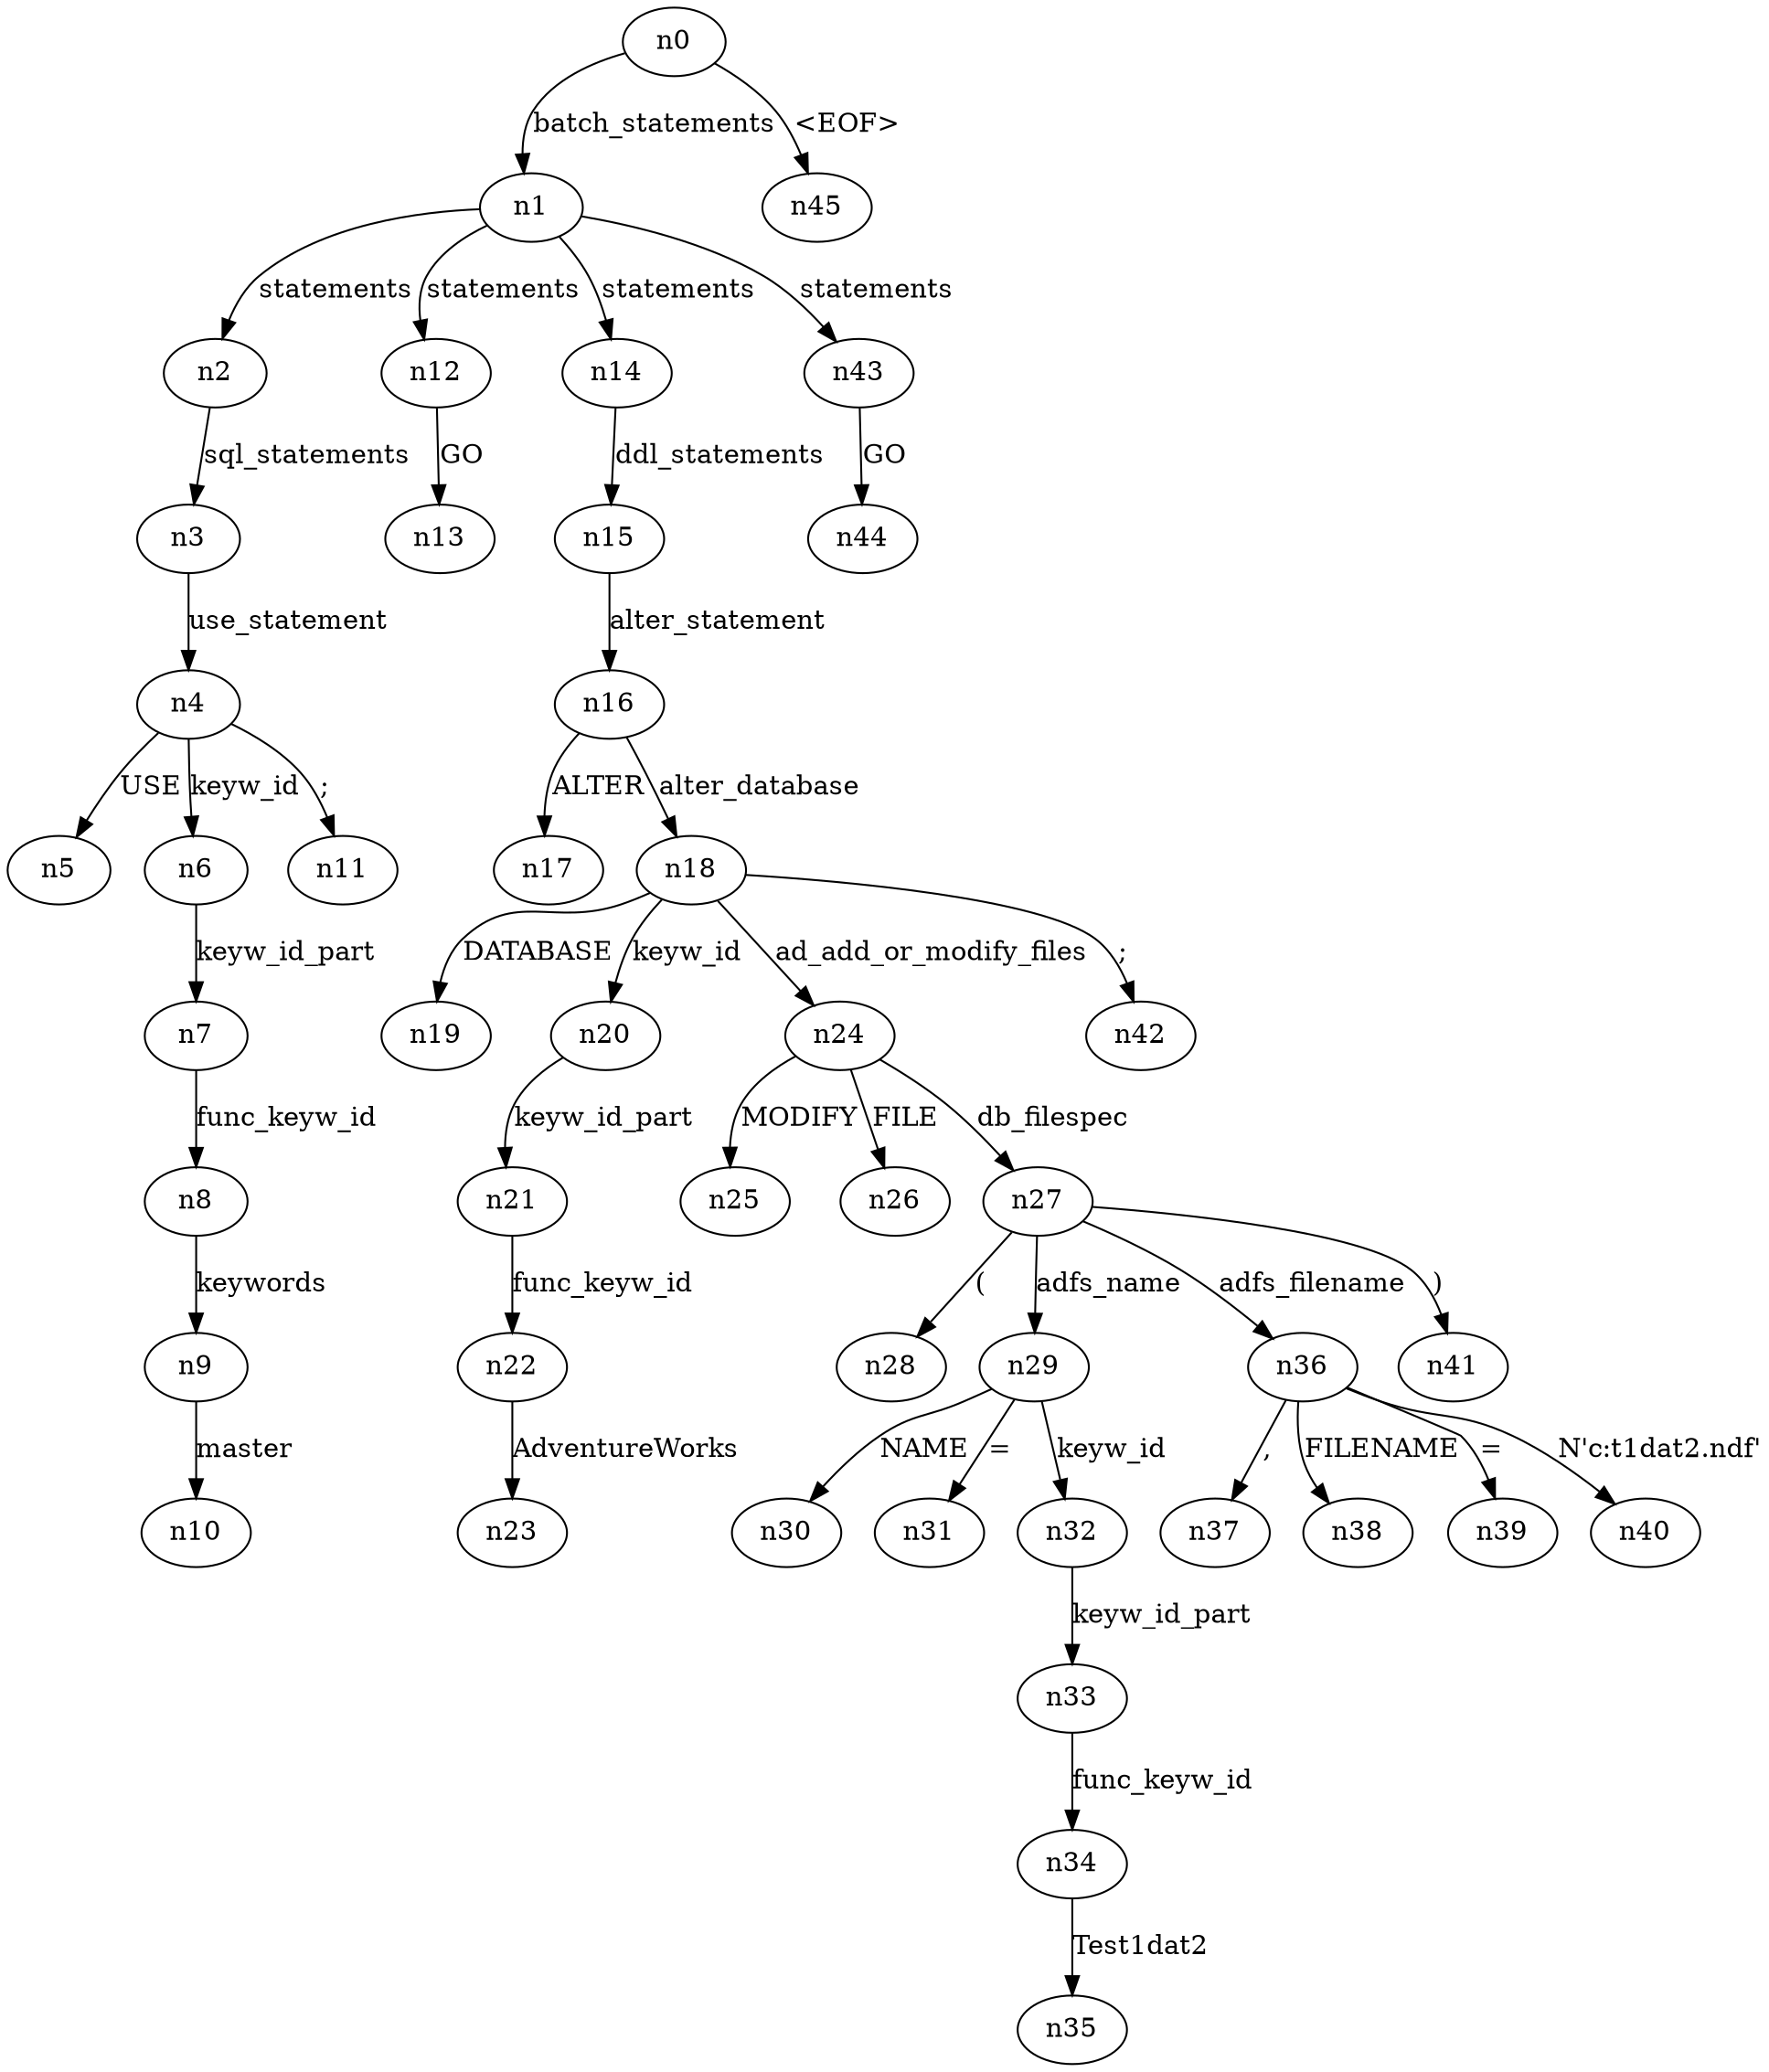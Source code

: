 digraph ParseTree {
  n0 -> n1 [label="batch_statements"];
  n1 -> n2 [label="statements"];
  n2 -> n3 [label="sql_statements"];
  n3 -> n4 [label="use_statement"];
  n4 -> n5 [label="USE"];
  n4 -> n6 [label="keyw_id"];
  n6 -> n7 [label="keyw_id_part"];
  n7 -> n8 [label="func_keyw_id"];
  n8 -> n9 [label="keywords"];
  n9 -> n10 [label="master"];
  n4 -> n11 [label=";"];
  n1 -> n12 [label="statements"];
  n12 -> n13 [label="GO"];
  n1 -> n14 [label="statements"];
  n14 -> n15 [label="ddl_statements"];
  n15 -> n16 [label="alter_statement"];
  n16 -> n17 [label="ALTER"];
  n16 -> n18 [label="alter_database"];
  n18 -> n19 [label="DATABASE"];
  n18 -> n20 [label="keyw_id"];
  n20 -> n21 [label="keyw_id_part"];
  n21 -> n22 [label="func_keyw_id"];
  n22 -> n23 [label="AdventureWorks"];
  n18 -> n24 [label="ad_add_or_modify_files"];
  n24 -> n25 [label="MODIFY"];
  n24 -> n26 [label="FILE"];
  n24 -> n27 [label="db_filespec"];
  n27 -> n28 [label="("];
  n27 -> n29 [label="adfs_name"];
  n29 -> n30 [label="NAME"];
  n29 -> n31 [label="="];
  n29 -> n32 [label="keyw_id"];
  n32 -> n33 [label="keyw_id_part"];
  n33 -> n34 [label="func_keyw_id"];
  n34 -> n35 [label="Test1dat2"];
  n27 -> n36 [label="adfs_filename"];
  n36 -> n37 [label=","];
  n36 -> n38 [label="FILENAME"];
  n36 -> n39 [label="="];
  n36 -> n40 [label="N'c:\t1dat2.ndf'"];
  n27 -> n41 [label=")"];
  n18 -> n42 [label=";"];
  n1 -> n43 [label="statements"];
  n43 -> n44 [label="GO"];
  n0 -> n45 [label="<EOF>"];
}